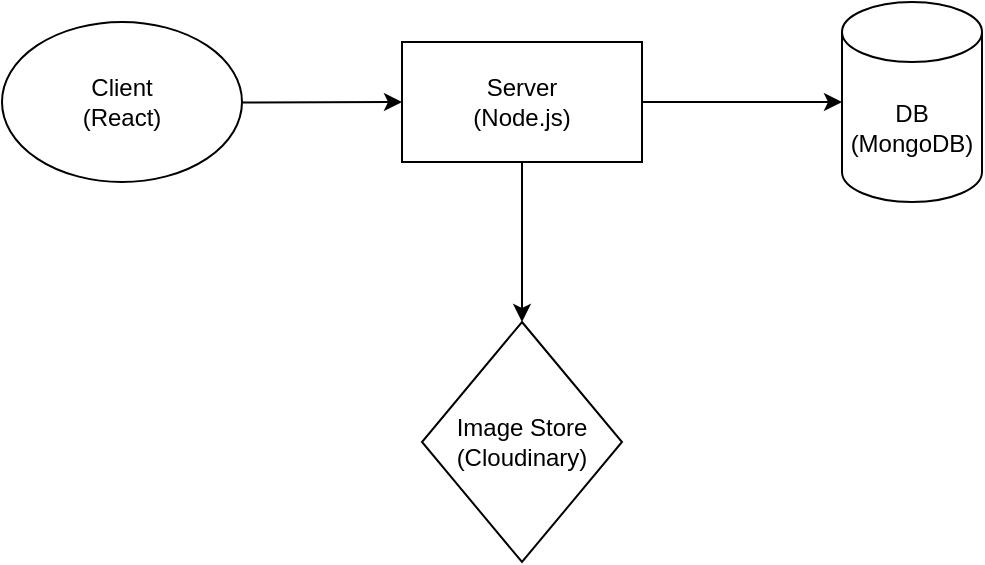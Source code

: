 <mxfile>
    <diagram id="MY-Q13SaD7mSTH7Vi68C" name="Page-1">
        <mxGraphModel dx="832" dy="607" grid="1" gridSize="10" guides="1" tooltips="1" connect="1" arrows="1" fold="1" page="1" pageScale="1" pageWidth="850" pageHeight="1100" math="0" shadow="0">
            <root>
                <mxCell id="0"/>
                <mxCell id="1" parent="0"/>
                <mxCell id="4" value="" style="edgeStyle=none;html=1;" edge="1" parent="1" source="2" target="3">
                    <mxGeometry relative="1" as="geometry"/>
                </mxCell>
                <mxCell id="2" value="Client&lt;div&gt;(React)&lt;/div&gt;" style="ellipse;whiteSpace=wrap;html=1;" vertex="1" parent="1">
                    <mxGeometry x="80" y="200" width="120" height="80" as="geometry"/>
                </mxCell>
                <mxCell id="6" value="" style="edgeStyle=none;html=1;" edge="1" parent="1" source="3" target="5">
                    <mxGeometry relative="1" as="geometry"/>
                </mxCell>
                <mxCell id="8" value="" style="edgeStyle=none;html=1;" edge="1" parent="1" source="3" target="7">
                    <mxGeometry relative="1" as="geometry"/>
                </mxCell>
                <mxCell id="3" value="Server&lt;div&gt;(Node.js)&lt;/div&gt;" style="whiteSpace=wrap;html=1;" vertex="1" parent="1">
                    <mxGeometry x="280" y="210" width="120" height="60" as="geometry"/>
                </mxCell>
                <mxCell id="5" value="DB&lt;div&gt;(MongoDB)&lt;/div&gt;" style="shape=cylinder3;whiteSpace=wrap;html=1;boundedLbl=1;backgroundOutline=1;size=15;" vertex="1" parent="1">
                    <mxGeometry x="500" y="190" width="70" height="100" as="geometry"/>
                </mxCell>
                <mxCell id="7" value="Image Store&lt;div&gt;(Cloudinary)&lt;/div&gt;" style="rhombus;whiteSpace=wrap;html=1;" vertex="1" parent="1">
                    <mxGeometry x="290" y="350" width="100" height="120" as="geometry"/>
                </mxCell>
            </root>
        </mxGraphModel>
    </diagram>
</mxfile>